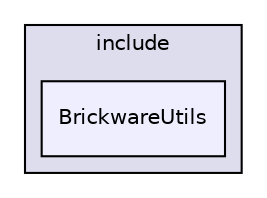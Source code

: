 digraph "BrickwareUtils/include/BrickwareUtils" {
  compound=true
  node [ fontsize="10", fontname="Helvetica"];
  edge [ labelfontsize="10", labelfontname="Helvetica"];
  subgraph clusterdir_00d0c4d62b92702537f28ba7b77403d5 {
    graph [ bgcolor="#ddddee", pencolor="black", label="include" fontname="Helvetica", fontsize="10", URL="dir_00d0c4d62b92702537f28ba7b77403d5.html"]
  dir_866081f8c567bf02c563f0590c9d17d6 [shape=box, label="BrickwareUtils", style="filled", fillcolor="#eeeeff", pencolor="black", URL="dir_866081f8c567bf02c563f0590c9d17d6.html"];
  }
}
